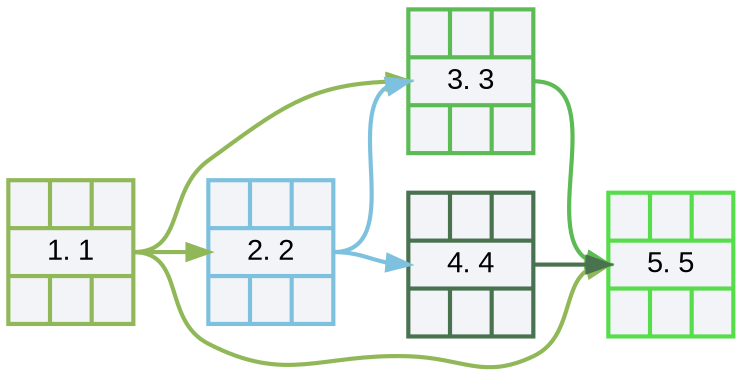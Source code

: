         digraph NetworkGraph01
        {
           //graph [charset = "utf8"]
           rankdir = LR
           layout = dot
           splines = spline
           node [style = "filled, bold", fillcolor = "#f2f4f7", fontname = "Arial"]
           edge [penwidth = 2]
           v1 [fontname = "Arial",color = "#91b858", shape = record, label = "{  |  |  } |  <mI1> 1. 1 | { |  |  }"]
   v2 [fontname = "Arial",color = "#7ec1df", shape = record, label = "{  |  |  } |  <mI2> 2. 2 | { |  |  }"]
   v3 [fontname = "Arial",color = "#5cbb54", shape = record, label = "{  |  |  } |  <mI3> 3. 3 | { |  |  }"]
   v4 [fontname = "Arial",color = "#49724f", shape = record, label = "{  |  |  } |  <mI4> 4. 4 | { |  |  }"]
   v5 [fontname = "Arial",color = "#57dc4c", shape = record, label = "{  |  |  } |  <mI5> 5. 5 | { |  |  }"]
   v1:<mI1> -> v2:<mI2> [color = "#91b858"]
   v1:<mI1> -> v3:<mI3> [color = "#91b858"]
   v2:<mI2> -> v3:<mI3> [color = "#7ec1df"]
   v2:<mI2> -> v4:<mI4> [color = "#7ec1df"]
   v1:<mI1> -> v5:<mI5> [color = "#91b858"]
   v3:<mI3> -> v5:<mI5> [color = "#5cbb54"]
   v4:<mI4> -> v5:<mI5> [color = "#49724f"]

}